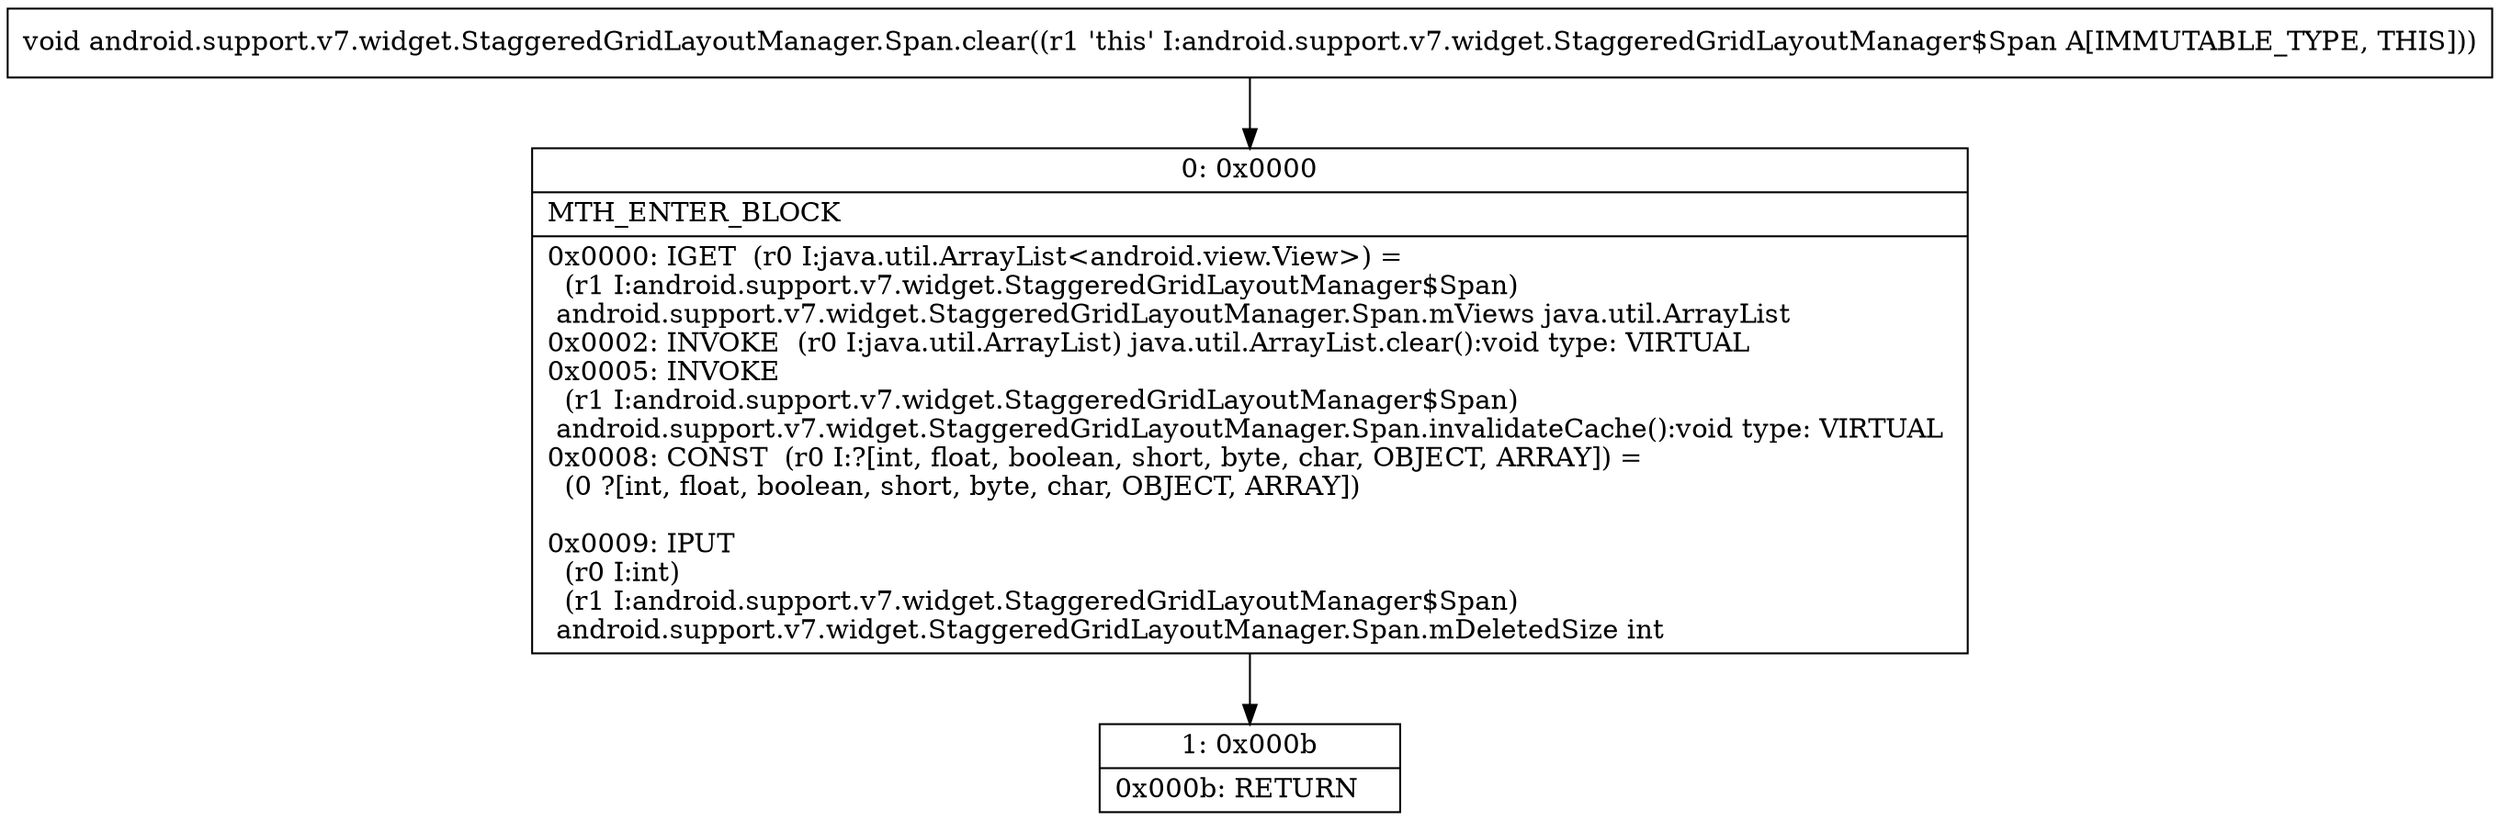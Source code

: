 digraph "CFG forandroid.support.v7.widget.StaggeredGridLayoutManager.Span.clear()V" {
Node_0 [shape=record,label="{0\:\ 0x0000|MTH_ENTER_BLOCK\l|0x0000: IGET  (r0 I:java.util.ArrayList\<android.view.View\>) = \l  (r1 I:android.support.v7.widget.StaggeredGridLayoutManager$Span)\l android.support.v7.widget.StaggeredGridLayoutManager.Span.mViews java.util.ArrayList \l0x0002: INVOKE  (r0 I:java.util.ArrayList) java.util.ArrayList.clear():void type: VIRTUAL \l0x0005: INVOKE  \l  (r1 I:android.support.v7.widget.StaggeredGridLayoutManager$Span)\l android.support.v7.widget.StaggeredGridLayoutManager.Span.invalidateCache():void type: VIRTUAL \l0x0008: CONST  (r0 I:?[int, float, boolean, short, byte, char, OBJECT, ARRAY]) = \l  (0 ?[int, float, boolean, short, byte, char, OBJECT, ARRAY])\l \l0x0009: IPUT  \l  (r0 I:int)\l  (r1 I:android.support.v7.widget.StaggeredGridLayoutManager$Span)\l android.support.v7.widget.StaggeredGridLayoutManager.Span.mDeletedSize int \l}"];
Node_1 [shape=record,label="{1\:\ 0x000b|0x000b: RETURN   \l}"];
MethodNode[shape=record,label="{void android.support.v7.widget.StaggeredGridLayoutManager.Span.clear((r1 'this' I:android.support.v7.widget.StaggeredGridLayoutManager$Span A[IMMUTABLE_TYPE, THIS])) }"];
MethodNode -> Node_0;
Node_0 -> Node_1;
}

